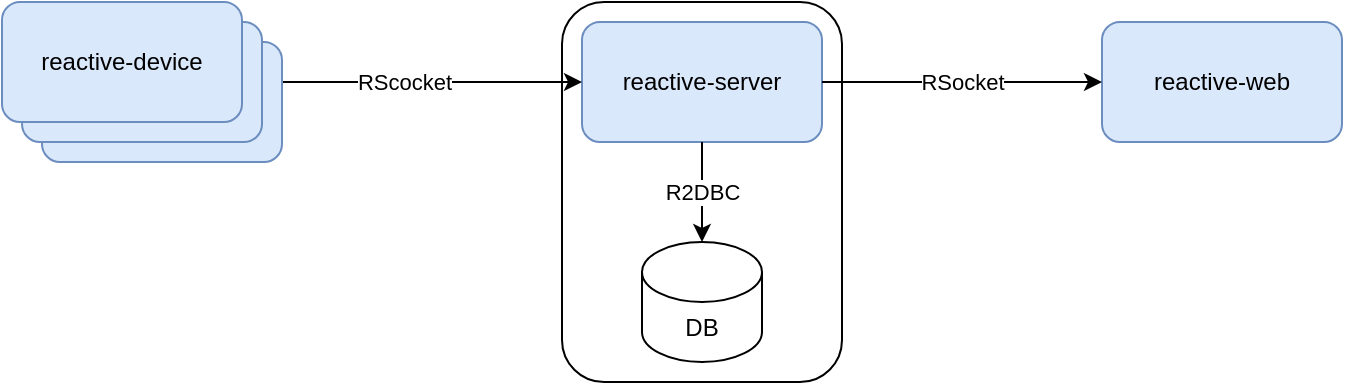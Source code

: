 <mxfile version="14.5.7" type="device"><diagram id="4mZu3wh91h0M--5PG3Sa" name="Page-1"><mxGraphModel dx="1422" dy="831" grid="1" gridSize="10" guides="1" tooltips="1" connect="1" arrows="1" fold="1" page="1" pageScale="1" pageWidth="850" pageHeight="1100" math="0" shadow="0"><root><mxCell id="0"/><mxCell id="1" parent="0"/><mxCell id="1r_-NGRn89yCOgg1qIgn-20" value="" style="group" vertex="1" connectable="0" parent="1"><mxGeometry x="350" y="80" width="140" height="190" as="geometry"/></mxCell><mxCell id="1r_-NGRn89yCOgg1qIgn-19" value="" style="rounded=1;whiteSpace=wrap;html=1;" vertex="1" parent="1r_-NGRn89yCOgg1qIgn-20"><mxGeometry width="140" height="190" as="geometry"/></mxCell><mxCell id="1r_-NGRn89yCOgg1qIgn-3" value="reactive-server" style="rounded=1;whiteSpace=wrap;html=1;fillColor=#dae8fc;strokeColor=#6c8ebf;" vertex="1" parent="1r_-NGRn89yCOgg1qIgn-20"><mxGeometry x="10" y="10" width="120" height="60" as="geometry"/></mxCell><mxCell id="1r_-NGRn89yCOgg1qIgn-14" value="DB" style="shape=cylinder3;whiteSpace=wrap;html=1;boundedLbl=1;backgroundOutline=1;size=15;" vertex="1" parent="1r_-NGRn89yCOgg1qIgn-20"><mxGeometry x="40" y="120" width="60" height="60" as="geometry"/></mxCell><mxCell id="1r_-NGRn89yCOgg1qIgn-15" style="edgeStyle=orthogonalEdgeStyle;rounded=0;orthogonalLoop=1;jettySize=auto;html=1;" edge="1" parent="1r_-NGRn89yCOgg1qIgn-20" source="1r_-NGRn89yCOgg1qIgn-3" target="1r_-NGRn89yCOgg1qIgn-14"><mxGeometry relative="1" as="geometry"><Array as="points"><mxPoint x="70" y="90"/><mxPoint x="70" y="90"/></Array></mxGeometry></mxCell><mxCell id="1r_-NGRn89yCOgg1qIgn-16" value="R2DBC" style="edgeLabel;html=1;align=center;verticalAlign=middle;resizable=0;points=[];" vertex="1" connectable="0" parent="1r_-NGRn89yCOgg1qIgn-15"><mxGeometry x="-0.283" y="2" relative="1" as="geometry"><mxPoint x="-2" y="7" as="offset"/></mxGeometry></mxCell><mxCell id="1r_-NGRn89yCOgg1qIgn-2" value="reactive-web" style="rounded=1;whiteSpace=wrap;html=1;fillColor=#dae8fc;strokeColor=#6c8ebf;" vertex="1" parent="1"><mxGeometry x="620" y="90" width="120" height="60" as="geometry"/></mxCell><mxCell id="1r_-NGRn89yCOgg1qIgn-6" style="edgeStyle=orthogonalEdgeStyle;rounded=0;orthogonalLoop=1;jettySize=auto;html=1;entryX=0;entryY=0.5;entryDx=0;entryDy=0;exitX=1;exitY=0.5;exitDx=0;exitDy=0;" edge="1" parent="1" source="1r_-NGRn89yCOgg1qIgn-3" target="1r_-NGRn89yCOgg1qIgn-2"><mxGeometry relative="1" as="geometry"/></mxCell><mxCell id="1r_-NGRn89yCOgg1qIgn-10" value="RSocket" style="edgeLabel;html=1;align=center;verticalAlign=middle;resizable=0;points=[];" vertex="1" connectable="0" parent="1r_-NGRn89yCOgg1qIgn-6"><mxGeometry x="0.2" y="-1" relative="1" as="geometry"><mxPoint x="-14" y="-1" as="offset"/></mxGeometry></mxCell><mxCell id="1r_-NGRn89yCOgg1qIgn-7" style="edgeStyle=orthogonalEdgeStyle;rounded=0;orthogonalLoop=1;jettySize=auto;html=1;exitX=1;exitY=0.5;exitDx=0;exitDy=0;entryX=0;entryY=0.5;entryDx=0;entryDy=0;" edge="1" parent="1" source="1r_-NGRn89yCOgg1qIgn-8" target="1r_-NGRn89yCOgg1qIgn-3"><mxGeometry relative="1" as="geometry"><mxPoint x="150" y="397" as="targetPoint"/></mxGeometry></mxCell><mxCell id="1r_-NGRn89yCOgg1qIgn-9" value="RScocket" style="edgeLabel;html=1;align=center;verticalAlign=middle;resizable=0;points=[];" vertex="1" connectable="0" parent="1r_-NGRn89yCOgg1qIgn-7"><mxGeometry x="-0.319" y="-1" relative="1" as="geometry"><mxPoint x="16" y="-1" as="offset"/></mxGeometry></mxCell><mxCell id="1r_-NGRn89yCOgg1qIgn-12" value="" style="group;rounded=1;" vertex="1" connectable="0" parent="1"><mxGeometry x="70" y="80" width="140" height="80" as="geometry"/></mxCell><mxCell id="1r_-NGRn89yCOgg1qIgn-11" value="reactive-device" style="rounded=1;whiteSpace=wrap;html=1;fillColor=#dae8fc;strokeColor=#6c8ebf;" vertex="1" parent="1r_-NGRn89yCOgg1qIgn-12"><mxGeometry x="20" y="20" width="120" height="60" as="geometry"/></mxCell><mxCell id="1r_-NGRn89yCOgg1qIgn-8" value="reactive-device" style="rounded=1;whiteSpace=wrap;html=1;fillColor=#dae8fc;strokeColor=#6c8ebf;" vertex="1" parent="1r_-NGRn89yCOgg1qIgn-12"><mxGeometry x="10" y="10" width="120" height="60" as="geometry"/></mxCell><mxCell id="1r_-NGRn89yCOgg1qIgn-5" value="reactive-device" style="rounded=1;whiteSpace=wrap;html=1;fillColor=#dae8fc;strokeColor=#6c8ebf;" vertex="1" parent="1r_-NGRn89yCOgg1qIgn-12"><mxGeometry width="120" height="60" as="geometry"/></mxCell></root></mxGraphModel></diagram></mxfile>